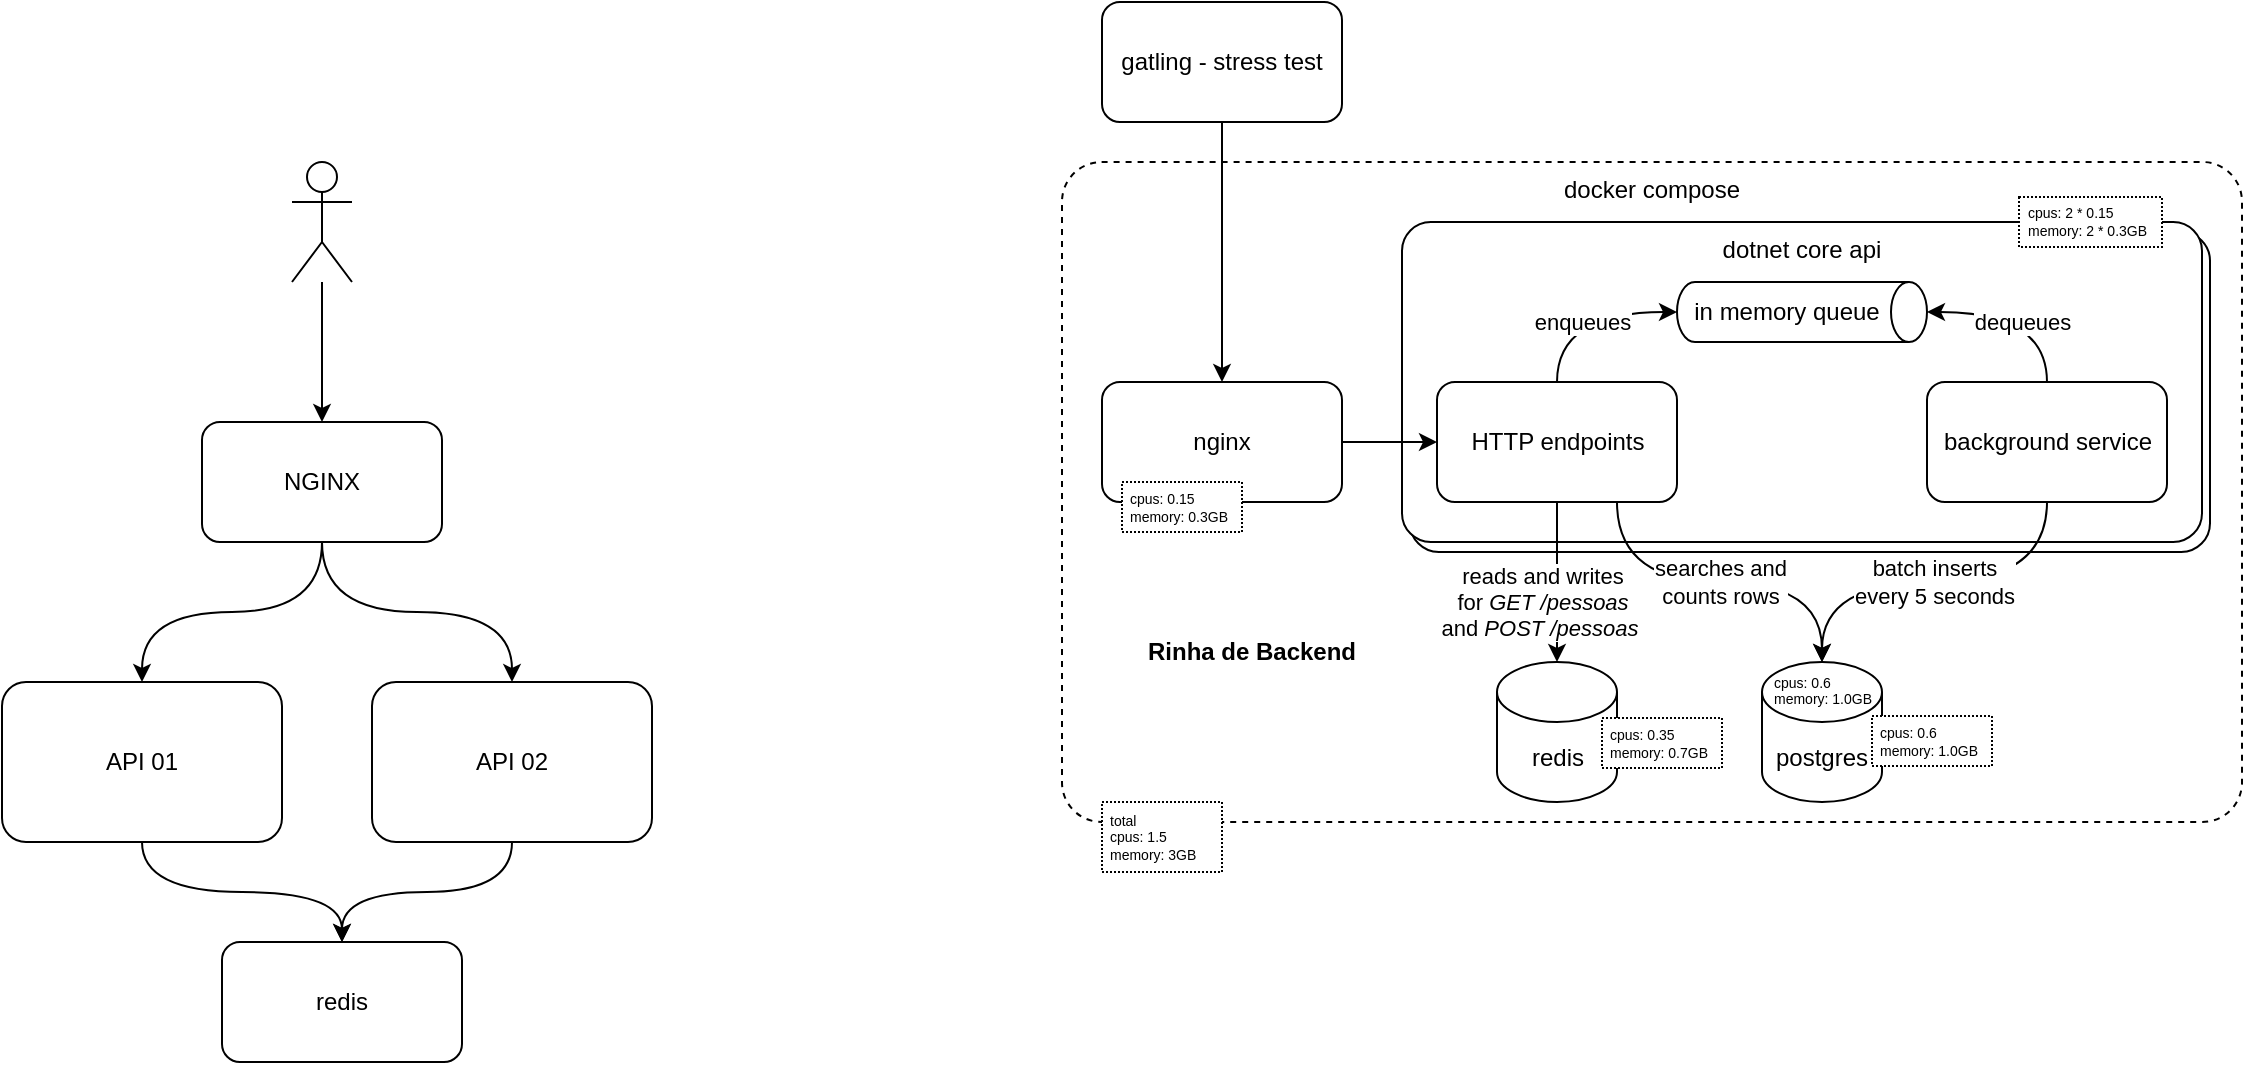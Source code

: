 <mxfile version="16.0.2" type="device"><diagram id="nbKReyO2ZVFLKsECYeA9" name="Page-1"><mxGraphModel dx="1392" dy="1006" grid="1" gridSize="10" guides="1" tooltips="1" connect="1" arrows="1" fold="1" page="0" pageScale="1" pageWidth="1600" pageHeight="900" background="#ffffff" math="0" shadow="0"><root><mxCell id="0"/><mxCell id="1" parent="0"/><mxCell id="IAREMfN2EuuKGjMOHscb-16" value="docker compose" style="rounded=1;whiteSpace=wrap;html=1;verticalAlign=top;dashed=1;arcSize=6;" vertex="1" parent="1"><mxGeometry x="820" y="70" width="590" height="330" as="geometry"/></mxCell><mxCell id="IAREMfN2EuuKGjMOHscb-28" value="" style="rounded=1;whiteSpace=wrap;html=1;verticalAlign=top;arcSize=9;" vertex="1" parent="1"><mxGeometry x="994" y="105" width="400" height="160" as="geometry"/></mxCell><mxCell id="IAREMfN2EuuKGjMOHscb-11" value="dotnet core api" style="rounded=1;whiteSpace=wrap;html=1;verticalAlign=top;arcSize=9;" vertex="1" parent="1"><mxGeometry x="990" y="100" width="400" height="160" as="geometry"/></mxCell><mxCell id="E26vFgLKSRj0BxrZK9Pr-4" style="edgeStyle=orthogonalEdgeStyle;rounded=0;orthogonalLoop=1;jettySize=auto;html=1;entryX=0.5;entryY=0;entryDx=0;entryDy=0;curved=1;" parent="1" source="E26vFgLKSRj0BxrZK9Pr-1" target="E26vFgLKSRj0BxrZK9Pr-2" edge="1"><mxGeometry relative="1" as="geometry"/></mxCell><mxCell id="E26vFgLKSRj0BxrZK9Pr-5" style="edgeStyle=orthogonalEdgeStyle;curved=1;rounded=0;orthogonalLoop=1;jettySize=auto;html=1;entryX=0.5;entryY=0;entryDx=0;entryDy=0;" parent="1" source="E26vFgLKSRj0BxrZK9Pr-1" target="E26vFgLKSRj0BxrZK9Pr-3" edge="1"><mxGeometry relative="1" as="geometry"/></mxCell><mxCell id="E26vFgLKSRj0BxrZK9Pr-1" value="NGINX" style="rounded=1;whiteSpace=wrap;html=1;" parent="1" vertex="1"><mxGeometry x="390" y="200" width="120" height="60" as="geometry"/></mxCell><mxCell id="E26vFgLKSRj0BxrZK9Pr-17" style="edgeStyle=orthogonalEdgeStyle;curved=1;rounded=0;orthogonalLoop=1;jettySize=auto;html=1;fontSize=8;" parent="1" source="E26vFgLKSRj0BxrZK9Pr-2" target="E26vFgLKSRj0BxrZK9Pr-16" edge="1"><mxGeometry relative="1" as="geometry"/></mxCell><mxCell id="E26vFgLKSRj0BxrZK9Pr-2" value="API 01" style="rounded=1;whiteSpace=wrap;html=1;" parent="1" vertex="1"><mxGeometry x="290" y="330" width="140" height="80" as="geometry"/></mxCell><mxCell id="E26vFgLKSRj0BxrZK9Pr-18" style="edgeStyle=orthogonalEdgeStyle;curved=1;rounded=0;orthogonalLoop=1;jettySize=auto;html=1;fontSize=8;" parent="1" source="E26vFgLKSRj0BxrZK9Pr-3" target="E26vFgLKSRj0BxrZK9Pr-16" edge="1"><mxGeometry relative="1" as="geometry"/></mxCell><mxCell id="E26vFgLKSRj0BxrZK9Pr-3" value="API 02" style="rounded=1;whiteSpace=wrap;html=1;" parent="1" vertex="1"><mxGeometry x="475" y="330" width="140" height="80" as="geometry"/></mxCell><mxCell id="E26vFgLKSRj0BxrZK9Pr-7" style="edgeStyle=orthogonalEdgeStyle;curved=1;rounded=0;orthogonalLoop=1;jettySize=auto;html=1;entryX=0.5;entryY=0;entryDx=0;entryDy=0;" parent="1" source="E26vFgLKSRj0BxrZK9Pr-6" target="E26vFgLKSRj0BxrZK9Pr-1" edge="1"><mxGeometry relative="1" as="geometry"/></mxCell><mxCell id="E26vFgLKSRj0BxrZK9Pr-6" value="" style="shape=umlActor;verticalLabelPosition=bottom;verticalAlign=top;html=1;outlineConnect=0;" parent="1" vertex="1"><mxGeometry x="435" y="70" width="30" height="60" as="geometry"/></mxCell><mxCell id="E26vFgLKSRj0BxrZK9Pr-16" value="redis" style="rounded=1;whiteSpace=wrap;html=1;" parent="1" vertex="1"><mxGeometry x="400" y="460" width="120" height="60" as="geometry"/></mxCell><mxCell id="IAREMfN2EuuKGjMOHscb-1" value="postgres" style="shape=cylinder3;whiteSpace=wrap;html=1;boundedLbl=1;backgroundOutline=1;size=15;" vertex="1" parent="1"><mxGeometry x="1170" y="320" width="60" height="70" as="geometry"/></mxCell><mxCell id="IAREMfN2EuuKGjMOHscb-2" value="in memory queue" style="shape=cylinder3;whiteSpace=wrap;html=1;boundedLbl=1;backgroundOutline=1;size=9;direction=south;" vertex="1" parent="1"><mxGeometry x="1127.5" y="130" width="125" height="30" as="geometry"/></mxCell><mxCell id="IAREMfN2EuuKGjMOHscb-3" value="redis" style="shape=cylinder3;whiteSpace=wrap;html=1;boundedLbl=1;backgroundOutline=1;size=15;" vertex="1" parent="1"><mxGeometry x="1037.5" y="320" width="60" height="70" as="geometry"/></mxCell><mxCell id="IAREMfN2EuuKGjMOHscb-5" value="enqueues" style="edgeStyle=orthogonalEdgeStyle;rounded=0;orthogonalLoop=1;jettySize=auto;html=1;entryX=0.5;entryY=1;entryDx=0;entryDy=0;entryPerimeter=0;curved=1;exitX=0.5;exitY=0;exitDx=0;exitDy=0;" edge="1" parent="1" source="IAREMfN2EuuKGjMOHscb-4" target="IAREMfN2EuuKGjMOHscb-2"><mxGeometry x="-0.0" y="-5" relative="1" as="geometry"><mxPoint as="offset"/></mxGeometry></mxCell><mxCell id="IAREMfN2EuuKGjMOHscb-10" value="searches and&lt;br&gt;counts rows" style="edgeStyle=orthogonalEdgeStyle;curved=1;rounded=0;orthogonalLoop=1;jettySize=auto;html=1;entryX=0.5;entryY=0;entryDx=0;entryDy=0;entryPerimeter=0;exitX=0.75;exitY=1;exitDx=0;exitDy=0;" edge="1" parent="1" source="IAREMfN2EuuKGjMOHscb-4" target="IAREMfN2EuuKGjMOHscb-1"><mxGeometry relative="1" as="geometry"/></mxCell><mxCell id="IAREMfN2EuuKGjMOHscb-4" value="HTTP endpoints" style="rounded=1;whiteSpace=wrap;html=1;" vertex="1" parent="1"><mxGeometry x="1007.5" y="180" width="120" height="60" as="geometry"/></mxCell><mxCell id="IAREMfN2EuuKGjMOHscb-7" value="dequeues" style="edgeStyle=orthogonalEdgeStyle;rounded=0;orthogonalLoop=1;jettySize=auto;html=1;entryX=0.5;entryY=0;entryDx=0;entryDy=0;entryPerimeter=0;curved=1;exitX=0.5;exitY=0;exitDx=0;exitDy=0;" edge="1" parent="1" source="IAREMfN2EuuKGjMOHscb-6" target="IAREMfN2EuuKGjMOHscb-2"><mxGeometry x="0.0" y="5" relative="1" as="geometry"><mxPoint as="offset"/></mxGeometry></mxCell><mxCell id="IAREMfN2EuuKGjMOHscb-8" value="batch&amp;nbsp;inserts&lt;br&gt;every 5 seconds" style="edgeStyle=orthogonalEdgeStyle;curved=1;rounded=0;orthogonalLoop=1;jettySize=auto;html=1;entryX=0.5;entryY=0;entryDx=0;entryDy=0;entryPerimeter=0;exitX=0.5;exitY=1;exitDx=0;exitDy=0;" edge="1" parent="1" source="IAREMfN2EuuKGjMOHscb-6" target="IAREMfN2EuuKGjMOHscb-1"><mxGeometry relative="1" as="geometry"/></mxCell><mxCell id="IAREMfN2EuuKGjMOHscb-6" value="background service" style="rounded=1;whiteSpace=wrap;html=1;" vertex="1" parent="1"><mxGeometry x="1252.5" y="180" width="120" height="60" as="geometry"/></mxCell><mxCell id="IAREMfN2EuuKGjMOHscb-13" style="edgeStyle=orthogonalEdgeStyle;curved=1;rounded=0;orthogonalLoop=1;jettySize=auto;html=1;entryX=0;entryY=0.5;entryDx=0;entryDy=0;" edge="1" parent="1" source="IAREMfN2EuuKGjMOHscb-12" target="IAREMfN2EuuKGjMOHscb-4"><mxGeometry relative="1" as="geometry"/></mxCell><mxCell id="IAREMfN2EuuKGjMOHscb-12" value="nginx" style="rounded=1;whiteSpace=wrap;html=1;" vertex="1" parent="1"><mxGeometry x="840" y="180" width="120" height="60" as="geometry"/></mxCell><mxCell id="IAREMfN2EuuKGjMOHscb-15" style="edgeStyle=orthogonalEdgeStyle;curved=1;rounded=0;orthogonalLoop=1;jettySize=auto;html=1;entryX=0.5;entryY=0;entryDx=0;entryDy=0;" edge="1" parent="1" source="IAREMfN2EuuKGjMOHscb-14" target="IAREMfN2EuuKGjMOHscb-12"><mxGeometry relative="1" as="geometry"/></mxCell><mxCell id="IAREMfN2EuuKGjMOHscb-14" value="gatling - stress test" style="rounded=1;whiteSpace=wrap;html=1;" vertex="1" parent="1"><mxGeometry x="840" y="-10" width="120" height="60" as="geometry"/></mxCell><mxCell id="IAREMfN2EuuKGjMOHscb-9" value="reads and writes&lt;br&gt;for &lt;i&gt;GET /pessoas&lt;/i&gt;&lt;br&gt;and &lt;i&gt;POST /pessoas&amp;nbsp;&lt;/i&gt;" style="edgeStyle=orthogonalEdgeStyle;curved=1;rounded=0;orthogonalLoop=1;jettySize=auto;html=1;entryX=0.5;entryY=0;entryDx=0;entryDy=0;entryPerimeter=0;" edge="1" parent="1" source="IAREMfN2EuuKGjMOHscb-4" target="IAREMfN2EuuKGjMOHscb-3"><mxGeometry x="0.25" y="-7" relative="1" as="geometry"><mxPoint x="-1" as="offset"/></mxGeometry></mxCell><mxCell id="IAREMfN2EuuKGjMOHscb-21" value="&lt;span style=&quot;font-size: 7px&quot;&gt;cpus: 0.6&lt;br style=&quot;font-size: 7px&quot;&gt;&lt;/span&gt;&lt;span style=&quot;font-size: 7px&quot;&gt;memory: 1.0GB&lt;/span&gt;" style="text;html=1;strokeColor=none;fillColor=none;align=left;verticalAlign=top;whiteSpace=wrap;rounded=0;dashed=1;fontSize=7;" vertex="1" parent="1"><mxGeometry x="1174" y="320" width="66" height="20" as="geometry"/></mxCell><mxCell id="IAREMfN2EuuKGjMOHscb-23" value="&lt;span style=&quot;color: rgb(0, 0, 0); font-family: helvetica; font-size: 7px; font-style: normal; font-weight: 400; letter-spacing: normal; text-indent: 0px; text-transform: none; word-spacing: 0px;&quot;&gt;cpus: 0.15&lt;br style=&quot;font-size: 7px&quot;&gt;&lt;/span&gt;&lt;span style=&quot;color: rgb(0, 0, 0); font-family: helvetica; font-size: 7px; font-style: normal; font-weight: 400; letter-spacing: normal; text-indent: 0px; text-transform: none; word-spacing: 0px;&quot;&gt;memory: 0.3GB&lt;/span&gt;" style="rounded=0;whiteSpace=wrap;html=1;dashed=1;dashPattern=1 1;fontSize=7;strokeWidth=1;align=left;spacing=4;labelBackgroundColor=default;" vertex="1" parent="1"><mxGeometry x="850" y="230" width="60" height="25" as="geometry"/></mxCell><mxCell id="IAREMfN2EuuKGjMOHscb-24" value="&lt;span style=&quot;color: rgb(0 , 0 , 0) ; font-family: &amp;#34;helvetica&amp;#34; ; font-size: 7px ; font-style: normal ; font-weight: 400 ; letter-spacing: normal ; text-indent: 0px ; text-transform: none ; word-spacing: 0px&quot;&gt;cpus: 2 * 0.15&lt;br style=&quot;font-size: 7px&quot;&gt;&lt;/span&gt;&lt;span style=&quot;color: rgb(0 , 0 , 0) ; font-family: &amp;#34;helvetica&amp;#34; ; font-size: 7px ; font-style: normal ; font-weight: 400 ; letter-spacing: normal ; text-indent: 0px ; text-transform: none ; word-spacing: 0px&quot;&gt;memory: 2 * 0.3GB&lt;/span&gt;" style="rounded=0;whiteSpace=wrap;html=1;dashed=1;dashPattern=1 1;fontSize=7;strokeWidth=1;align=left;spacing=4;labelBackgroundColor=default;" vertex="1" parent="1"><mxGeometry x="1298.5" y="87.5" width="71.5" height="25" as="geometry"/></mxCell><mxCell id="IAREMfN2EuuKGjMOHscb-25" value="&lt;span style=&quot;color: rgb(0 , 0 , 0) ; font-family: &amp;#34;helvetica&amp;#34; ; font-size: 7px ; font-style: normal ; font-weight: 400 ; letter-spacing: normal ; text-indent: 0px ; text-transform: none ; word-spacing: 0px&quot;&gt;cpus: 0.35&lt;br style=&quot;font-size: 7px&quot;&gt;&lt;/span&gt;&lt;span style=&quot;color: rgb(0 , 0 , 0) ; font-family: &amp;#34;helvetica&amp;#34; ; font-size: 7px ; font-style: normal ; font-weight: 400 ; letter-spacing: normal ; text-indent: 0px ; text-transform: none ; word-spacing: 0px&quot;&gt;memory: 0.7GB&lt;/span&gt;" style="rounded=0;whiteSpace=wrap;html=1;dashed=1;dashPattern=1 1;fontSize=7;strokeWidth=1;align=left;spacing=4;labelBackgroundColor=default;" vertex="1" parent="1"><mxGeometry x="1090" y="348" width="60" height="25" as="geometry"/></mxCell><mxCell id="IAREMfN2EuuKGjMOHscb-26" value="&lt;span style=&quot;color: rgb(0 , 0 , 0) ; font-family: &amp;#34;helvetica&amp;#34; ; font-size: 7px ; font-style: normal ; font-weight: 400 ; letter-spacing: normal ; text-indent: 0px ; text-transform: none ; word-spacing: 0px&quot;&gt;cpus: 0.6&lt;br style=&quot;font-size: 7px&quot;&gt;&lt;/span&gt;&lt;span style=&quot;color: rgb(0 , 0 , 0) ; font-family: &amp;#34;helvetica&amp;#34; ; font-size: 7px ; font-style: normal ; font-weight: 400 ; letter-spacing: normal ; text-indent: 0px ; text-transform: none ; word-spacing: 0px&quot;&gt;memory: 1.0GB&lt;/span&gt;" style="rounded=0;whiteSpace=wrap;html=1;dashed=1;dashPattern=1 1;fontSize=7;strokeWidth=1;align=left;spacing=4;labelBackgroundColor=default;" vertex="1" parent="1"><mxGeometry x="1225" y="347" width="60" height="25" as="geometry"/></mxCell><mxCell id="IAREMfN2EuuKGjMOHscb-27" value="&lt;span style=&quot;color: rgb(0 , 0 , 0) ; font-family: &amp;#34;helvetica&amp;#34; ; font-size: 7px ; font-style: normal ; font-weight: 400 ; letter-spacing: normal ; text-indent: 0px ; text-transform: none ; word-spacing: 0px&quot;&gt;total&lt;br&gt;cpus: 1.5&lt;br style=&quot;font-size: 7px&quot;&gt;&lt;/span&gt;&lt;span style=&quot;color: rgb(0 , 0 , 0) ; font-family: &amp;#34;helvetica&amp;#34; ; font-size: 7px ; font-style: normal ; font-weight: 400 ; letter-spacing: normal ; text-indent: 0px ; text-transform: none ; word-spacing: 0px&quot;&gt;memory: 3GB&lt;/span&gt;" style="rounded=0;whiteSpace=wrap;html=1;dashed=1;dashPattern=1 1;fontSize=7;strokeWidth=1;align=left;spacing=4;labelBackgroundColor=default;" vertex="1" parent="1"><mxGeometry x="840" y="390" width="60" height="35" as="geometry"/></mxCell><mxCell id="IAREMfN2EuuKGjMOHscb-29" value="Rinha de Backend" style="text;html=1;strokeColor=none;fillColor=none;align=center;verticalAlign=middle;whiteSpace=wrap;rounded=0;dashed=1;dashPattern=1 1;labelBackgroundColor=default;fontSize=12;fontStyle=1" vertex="1" parent="1"><mxGeometry x="860" y="300" width="110" height="30" as="geometry"/></mxCell></root></mxGraphModel></diagram></mxfile>